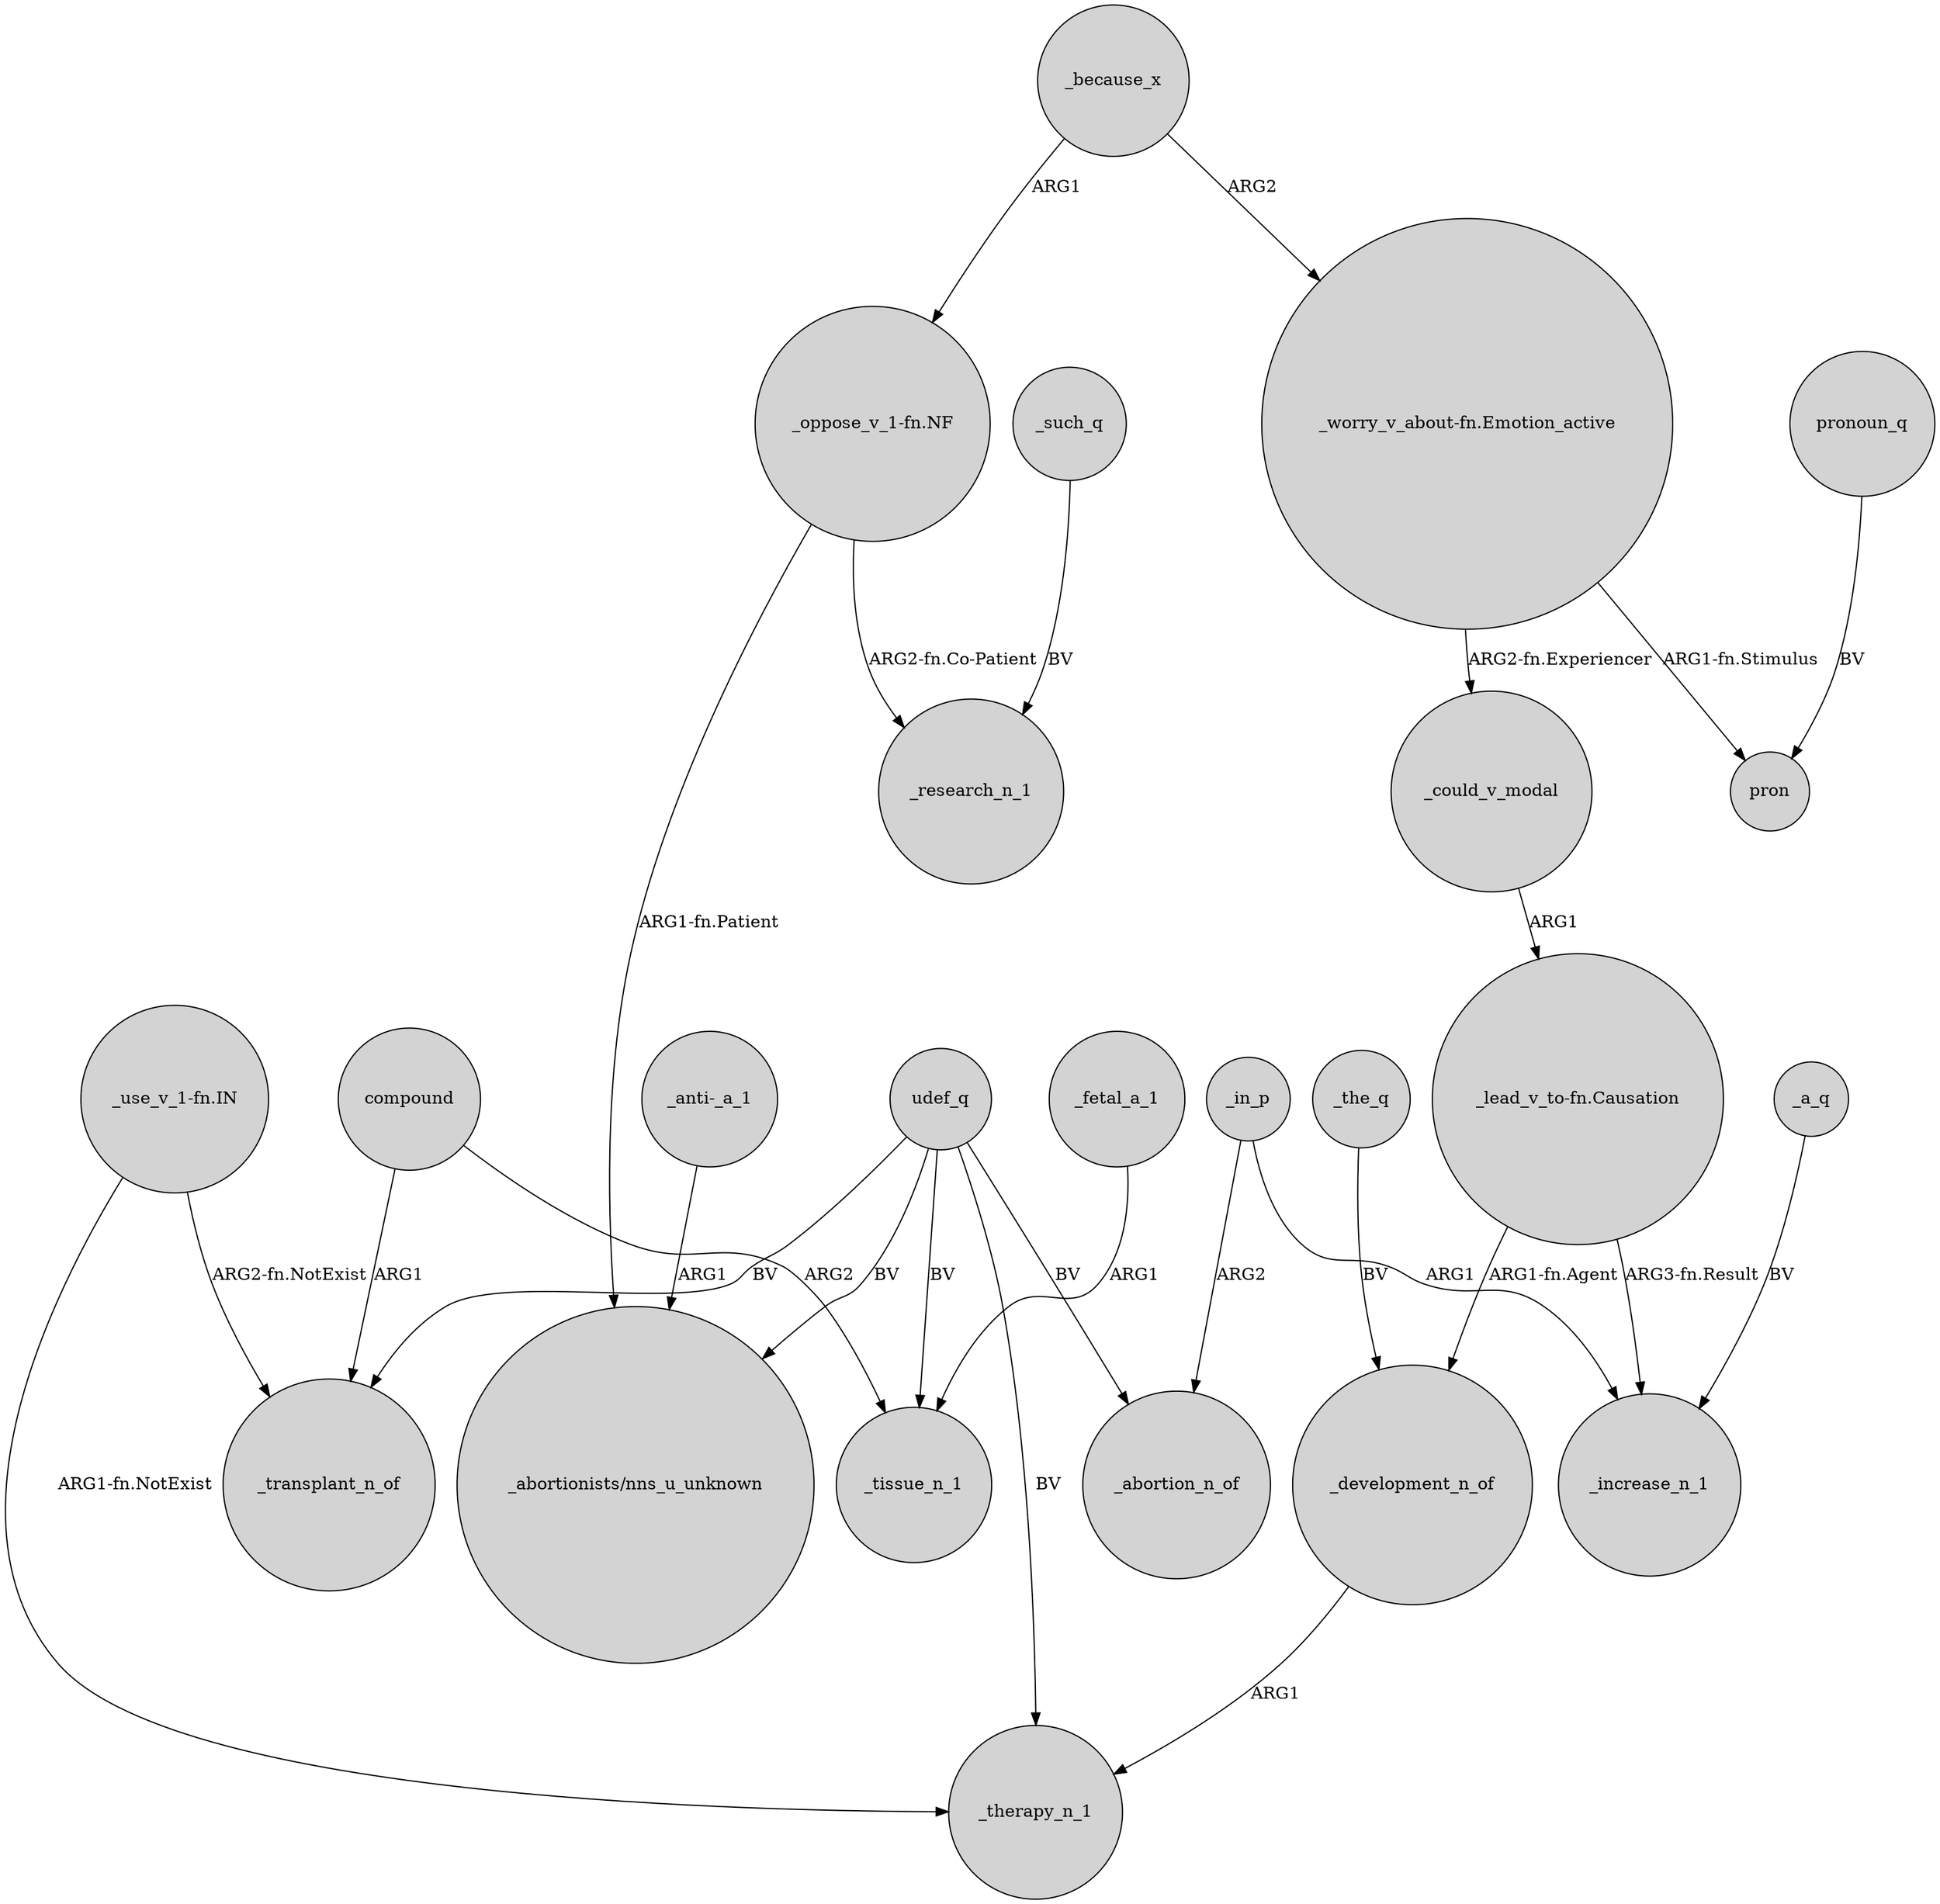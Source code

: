 digraph {
	node [shape=circle style=filled]
	compound -> _transplant_n_of [label=ARG1]
	"_lead_v_to-fn.Causation" -> _development_n_of [label="ARG1-fn.Agent"]
	"_worry_v_about-fn.Emotion_active" -> _could_v_modal [label="ARG2-fn.Experiencer"]
	_the_q -> _development_n_of [label=BV]
	_a_q -> _increase_n_1 [label=BV]
	udef_q -> "_abortionists/nns_u_unknown" [label=BV]
	_fetal_a_1 -> _tissue_n_1 [label=ARG1]
	_such_q -> _research_n_1 [label=BV]
	"_use_v_1-fn.IN" -> _therapy_n_1 [label="ARG1-fn.NotExist"]
	_could_v_modal -> "_lead_v_to-fn.Causation" [label=ARG1]
	_in_p -> _abortion_n_of [label=ARG2]
	_development_n_of -> _therapy_n_1 [label=ARG1]
	udef_q -> _tissue_n_1 [label=BV]
	_because_x -> "_worry_v_about-fn.Emotion_active" [label=ARG2]
	pronoun_q -> pron [label=BV]
	"_lead_v_to-fn.Causation" -> _increase_n_1 [label="ARG3-fn.Result"]
	"_oppose_v_1-fn.NF" -> _research_n_1 [label="ARG2-fn.Co-Patient"]
	udef_q -> _therapy_n_1 [label=BV]
	"_use_v_1-fn.IN" -> _transplant_n_of [label="ARG2-fn.NotExist"]
	compound -> _tissue_n_1 [label=ARG2]
	udef_q -> _abortion_n_of [label=BV]
	"_anti-_a_1" -> "_abortionists/nns_u_unknown" [label=ARG1]
	udef_q -> _transplant_n_of [label=BV]
	_because_x -> "_oppose_v_1-fn.NF" [label=ARG1]
	_in_p -> _increase_n_1 [label=ARG1]
	"_oppose_v_1-fn.NF" -> "_abortionists/nns_u_unknown" [label="ARG1-fn.Patient"]
	"_worry_v_about-fn.Emotion_active" -> pron [label="ARG1-fn.Stimulus"]
}
